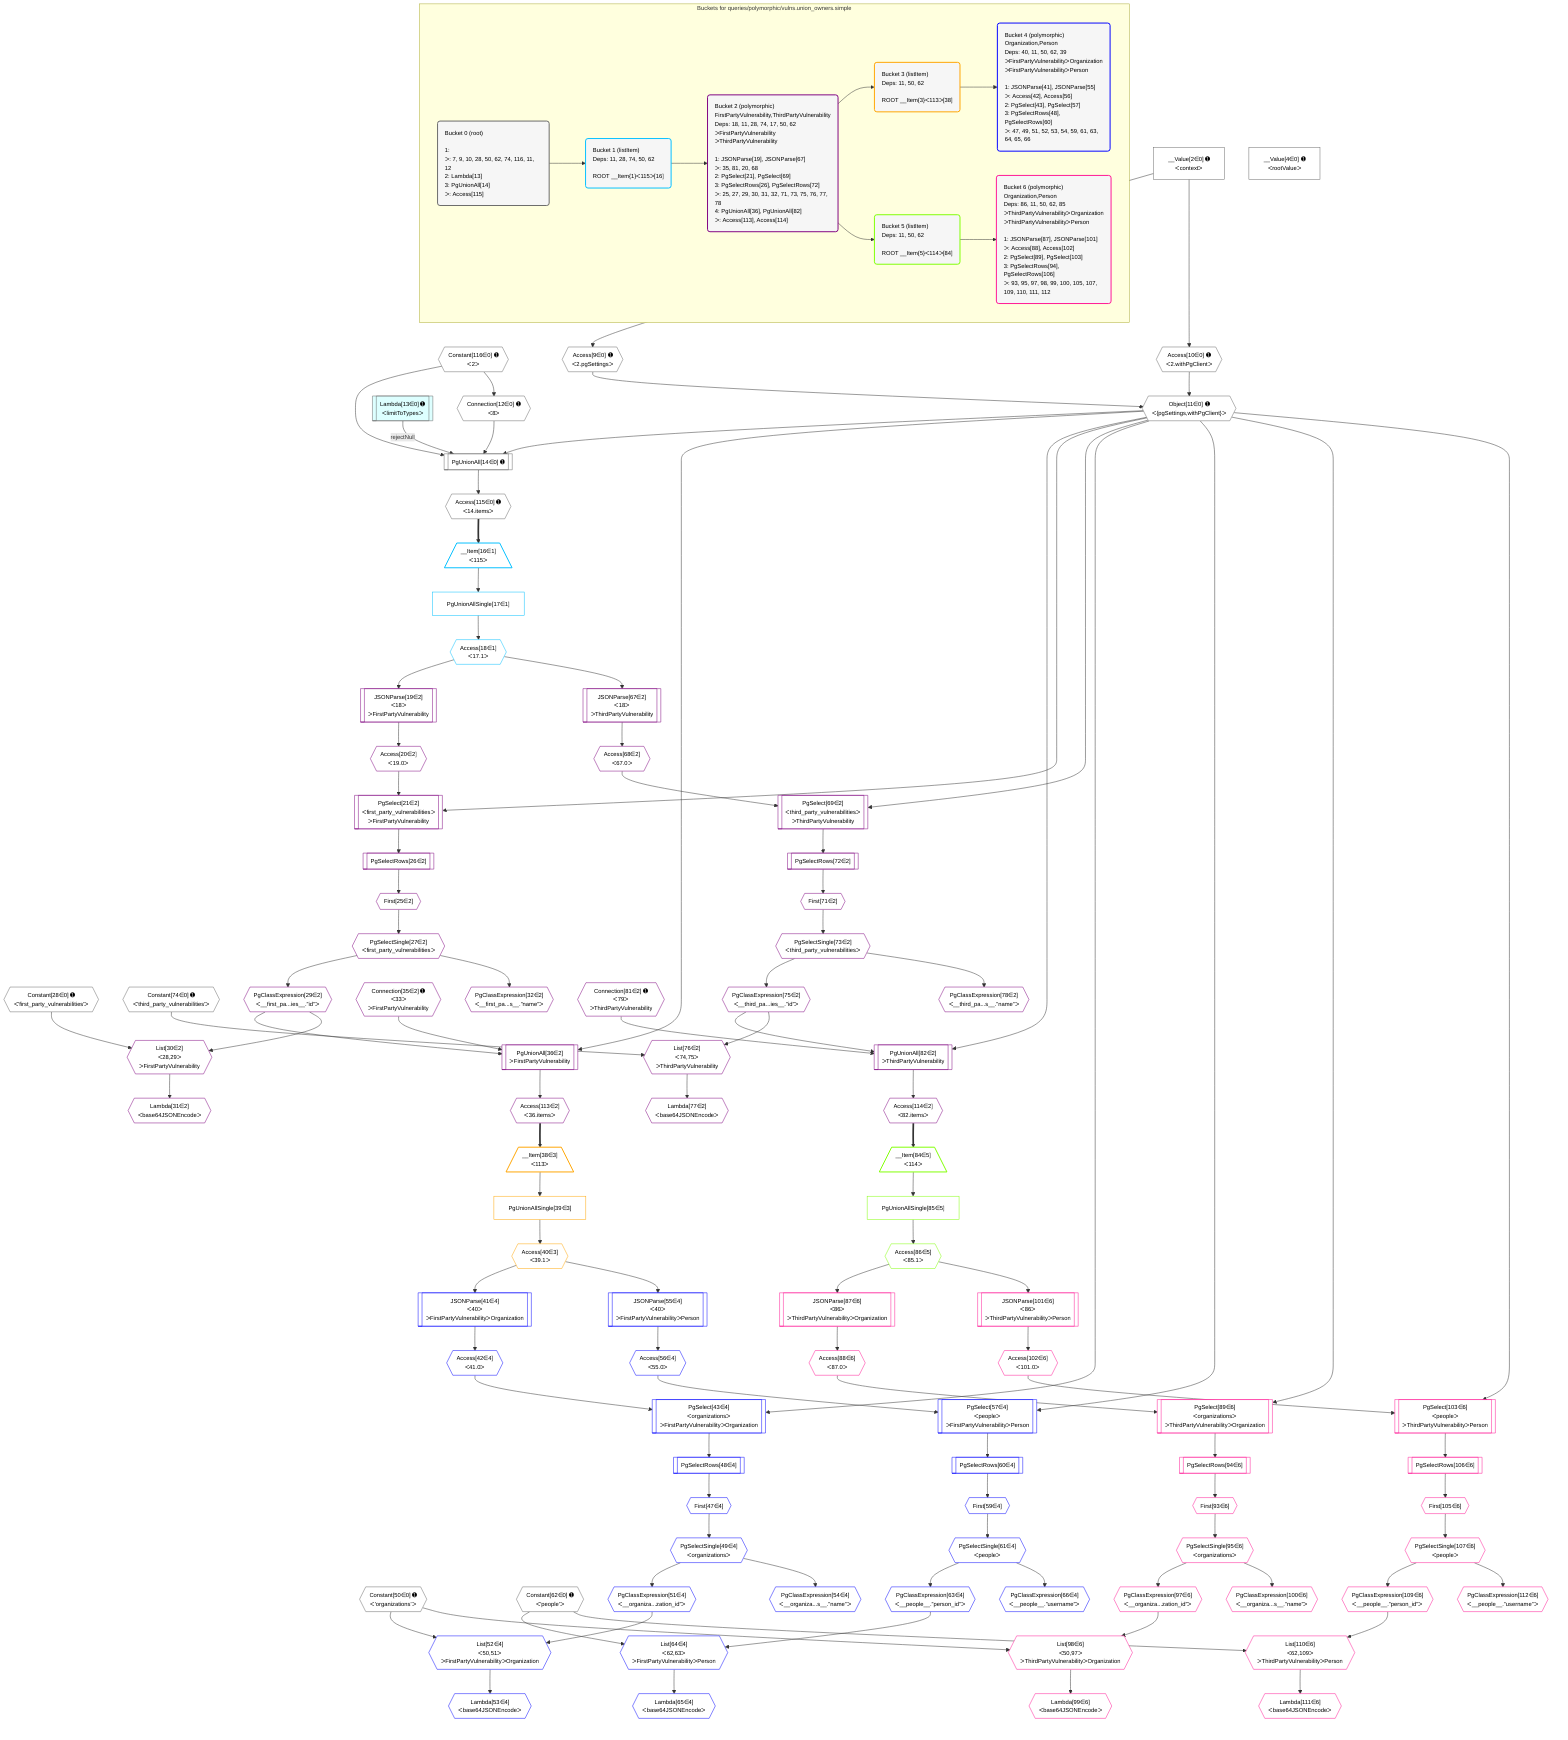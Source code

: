 %%{init: {'themeVariables': { 'fontSize': '12px'}}}%%
graph TD
    classDef path fill:#eee,stroke:#000,color:#000
    classDef plan fill:#fff,stroke-width:1px,color:#000
    classDef itemplan fill:#fff,stroke-width:2px,color:#000
    classDef unbatchedplan fill:#dff,stroke-width:1px,color:#000
    classDef sideeffectplan fill:#fcc,stroke-width:2px,color:#000
    classDef bucket fill:#f6f6f6,color:#000,stroke-width:2px,text-align:left


    %% plan dependencies
    PgUnionAll14[["PgUnionAll[14∈0] ➊"]]:::plan
    Object11{{"Object[11∈0] ➊<br />ᐸ{pgSettings,withPgClient}ᐳ"}}:::plan
    Lambda13[["Lambda[13∈0] ➊<br />ᐸlimitToTypesᐳ"]]:::unbatchedplan
    Connection12{{"Connection[12∈0] ➊<br />ᐸ8ᐳ"}}:::plan
    Constant116{{"Constant[116∈0] ➊<br />ᐸ2ᐳ"}}:::plan
    Lambda13 -->|rejectNull| PgUnionAll14
    Object11 & Connection12 & Constant116 --> PgUnionAll14
    Constant116 --> Connection12
    Access9{{"Access[9∈0] ➊<br />ᐸ2.pgSettingsᐳ"}}:::plan
    Access10{{"Access[10∈0] ➊<br />ᐸ2.withPgClientᐳ"}}:::plan
    Access9 & Access10 --> Object11
    __Value2["__Value[2∈0] ➊<br />ᐸcontextᐳ"]:::plan
    __Value2 --> Access9
    __Value2 --> Access10
    Access115{{"Access[115∈0] ➊<br />ᐸ14.itemsᐳ"}}:::plan
    PgUnionAll14 --> Access115
    __Value4["__Value[4∈0] ➊<br />ᐸrootValueᐳ"]:::plan
    Constant28{{"Constant[28∈0] ➊<br />ᐸ'first_party_vulnerabilities'ᐳ"}}:::plan
    Constant50{{"Constant[50∈0] ➊<br />ᐸ'organizations'ᐳ"}}:::plan
    Constant62{{"Constant[62∈0] ➊<br />ᐸ'people'ᐳ"}}:::plan
    Constant74{{"Constant[74∈0] ➊<br />ᐸ'third_party_vulnerabilities'ᐳ"}}:::plan
    __Item16[/"__Item[16∈1]<br />ᐸ115ᐳ"\]:::itemplan
    Access115 ==> __Item16
    PgUnionAllSingle17["PgUnionAllSingle[17∈1]"]:::plan
    __Item16 --> PgUnionAllSingle17
    Access18{{"Access[18∈1]<br />ᐸ17.1ᐳ"}}:::plan
    PgUnionAllSingle17 --> Access18
    PgUnionAll36[["PgUnionAll[36∈2]<br />ᐳFirstPartyVulnerability"]]:::plan
    PgClassExpression29{{"PgClassExpression[29∈2]<br />ᐸ__first_pa...ies__.”id”ᐳ"}}:::plan
    Connection35{{"Connection[35∈2] ➊<br />ᐸ33ᐳ<br />ᐳFirstPartyVulnerability"}}:::plan
    Object11 & PgClassExpression29 & Connection35 --> PgUnionAll36
    PgUnionAll82[["PgUnionAll[82∈2]<br />ᐳThirdPartyVulnerability"]]:::plan
    PgClassExpression75{{"PgClassExpression[75∈2]<br />ᐸ__third_pa...ies__.”id”ᐳ"}}:::plan
    Connection81{{"Connection[81∈2] ➊<br />ᐸ79ᐳ<br />ᐳThirdPartyVulnerability"}}:::plan
    Object11 & PgClassExpression75 & Connection81 --> PgUnionAll82
    PgSelect21[["PgSelect[21∈2]<br />ᐸfirst_party_vulnerabilitiesᐳ<br />ᐳFirstPartyVulnerability"]]:::plan
    Access20{{"Access[20∈2]<br />ᐸ19.0ᐳ"}}:::plan
    Object11 & Access20 --> PgSelect21
    List30{{"List[30∈2]<br />ᐸ28,29ᐳ<br />ᐳFirstPartyVulnerability"}}:::plan
    Constant28 & PgClassExpression29 --> List30
    PgSelect69[["PgSelect[69∈2]<br />ᐸthird_party_vulnerabilitiesᐳ<br />ᐳThirdPartyVulnerability"]]:::plan
    Access68{{"Access[68∈2]<br />ᐸ67.0ᐳ"}}:::plan
    Object11 & Access68 --> PgSelect69
    List76{{"List[76∈2]<br />ᐸ74,75ᐳ<br />ᐳThirdPartyVulnerability"}}:::plan
    Constant74 & PgClassExpression75 --> List76
    JSONParse19[["JSONParse[19∈2]<br />ᐸ18ᐳ<br />ᐳFirstPartyVulnerability"]]:::plan
    Access18 --> JSONParse19
    JSONParse19 --> Access20
    First25{{"First[25∈2]"}}:::plan
    PgSelectRows26[["PgSelectRows[26∈2]"]]:::plan
    PgSelectRows26 --> First25
    PgSelect21 --> PgSelectRows26
    PgSelectSingle27{{"PgSelectSingle[27∈2]<br />ᐸfirst_party_vulnerabilitiesᐳ"}}:::plan
    First25 --> PgSelectSingle27
    PgSelectSingle27 --> PgClassExpression29
    Lambda31{{"Lambda[31∈2]<br />ᐸbase64JSONEncodeᐳ"}}:::plan
    List30 --> Lambda31
    PgClassExpression32{{"PgClassExpression[32∈2]<br />ᐸ__first_pa...s__.”name”ᐳ"}}:::plan
    PgSelectSingle27 --> PgClassExpression32
    JSONParse67[["JSONParse[67∈2]<br />ᐸ18ᐳ<br />ᐳThirdPartyVulnerability"]]:::plan
    Access18 --> JSONParse67
    JSONParse67 --> Access68
    First71{{"First[71∈2]"}}:::plan
    PgSelectRows72[["PgSelectRows[72∈2]"]]:::plan
    PgSelectRows72 --> First71
    PgSelect69 --> PgSelectRows72
    PgSelectSingle73{{"PgSelectSingle[73∈2]<br />ᐸthird_party_vulnerabilitiesᐳ"}}:::plan
    First71 --> PgSelectSingle73
    PgSelectSingle73 --> PgClassExpression75
    Lambda77{{"Lambda[77∈2]<br />ᐸbase64JSONEncodeᐳ"}}:::plan
    List76 --> Lambda77
    PgClassExpression78{{"PgClassExpression[78∈2]<br />ᐸ__third_pa...s__.”name”ᐳ"}}:::plan
    PgSelectSingle73 --> PgClassExpression78
    Access113{{"Access[113∈2]<br />ᐸ36.itemsᐳ"}}:::plan
    PgUnionAll36 --> Access113
    Access114{{"Access[114∈2]<br />ᐸ82.itemsᐳ"}}:::plan
    PgUnionAll82 --> Access114
    __Item38[/"__Item[38∈3]<br />ᐸ113ᐳ"\]:::itemplan
    Access113 ==> __Item38
    PgUnionAllSingle39["PgUnionAllSingle[39∈3]"]:::plan
    __Item38 --> PgUnionAllSingle39
    Access40{{"Access[40∈3]<br />ᐸ39.1ᐳ"}}:::plan
    PgUnionAllSingle39 --> Access40
    PgSelect43[["PgSelect[43∈4]<br />ᐸorganizationsᐳ<br />ᐳFirstPartyVulnerabilityᐳOrganization"]]:::plan
    Access42{{"Access[42∈4]<br />ᐸ41.0ᐳ"}}:::plan
    Object11 & Access42 --> PgSelect43
    List52{{"List[52∈4]<br />ᐸ50,51ᐳ<br />ᐳFirstPartyVulnerabilityᐳOrganization"}}:::plan
    PgClassExpression51{{"PgClassExpression[51∈4]<br />ᐸ__organiza...zation_id”ᐳ"}}:::plan
    Constant50 & PgClassExpression51 --> List52
    PgSelect57[["PgSelect[57∈4]<br />ᐸpeopleᐳ<br />ᐳFirstPartyVulnerabilityᐳPerson"]]:::plan
    Access56{{"Access[56∈4]<br />ᐸ55.0ᐳ"}}:::plan
    Object11 & Access56 --> PgSelect57
    List64{{"List[64∈4]<br />ᐸ62,63ᐳ<br />ᐳFirstPartyVulnerabilityᐳPerson"}}:::plan
    PgClassExpression63{{"PgClassExpression[63∈4]<br />ᐸ__people__.”person_id”ᐳ"}}:::plan
    Constant62 & PgClassExpression63 --> List64
    JSONParse41[["JSONParse[41∈4]<br />ᐸ40ᐳ<br />ᐳFirstPartyVulnerabilityᐳOrganization"]]:::plan
    Access40 --> JSONParse41
    JSONParse41 --> Access42
    First47{{"First[47∈4]"}}:::plan
    PgSelectRows48[["PgSelectRows[48∈4]"]]:::plan
    PgSelectRows48 --> First47
    PgSelect43 --> PgSelectRows48
    PgSelectSingle49{{"PgSelectSingle[49∈4]<br />ᐸorganizationsᐳ"}}:::plan
    First47 --> PgSelectSingle49
    PgSelectSingle49 --> PgClassExpression51
    Lambda53{{"Lambda[53∈4]<br />ᐸbase64JSONEncodeᐳ"}}:::plan
    List52 --> Lambda53
    PgClassExpression54{{"PgClassExpression[54∈4]<br />ᐸ__organiza...s__.”name”ᐳ"}}:::plan
    PgSelectSingle49 --> PgClassExpression54
    JSONParse55[["JSONParse[55∈4]<br />ᐸ40ᐳ<br />ᐳFirstPartyVulnerabilityᐳPerson"]]:::plan
    Access40 --> JSONParse55
    JSONParse55 --> Access56
    First59{{"First[59∈4]"}}:::plan
    PgSelectRows60[["PgSelectRows[60∈4]"]]:::plan
    PgSelectRows60 --> First59
    PgSelect57 --> PgSelectRows60
    PgSelectSingle61{{"PgSelectSingle[61∈4]<br />ᐸpeopleᐳ"}}:::plan
    First59 --> PgSelectSingle61
    PgSelectSingle61 --> PgClassExpression63
    Lambda65{{"Lambda[65∈4]<br />ᐸbase64JSONEncodeᐳ"}}:::plan
    List64 --> Lambda65
    PgClassExpression66{{"PgClassExpression[66∈4]<br />ᐸ__people__.”username”ᐳ"}}:::plan
    PgSelectSingle61 --> PgClassExpression66
    __Item84[/"__Item[84∈5]<br />ᐸ114ᐳ"\]:::itemplan
    Access114 ==> __Item84
    PgUnionAllSingle85["PgUnionAllSingle[85∈5]"]:::plan
    __Item84 --> PgUnionAllSingle85
    Access86{{"Access[86∈5]<br />ᐸ85.1ᐳ"}}:::plan
    PgUnionAllSingle85 --> Access86
    PgSelect89[["PgSelect[89∈6]<br />ᐸorganizationsᐳ<br />ᐳThirdPartyVulnerabilityᐳOrganization"]]:::plan
    Access88{{"Access[88∈6]<br />ᐸ87.0ᐳ"}}:::plan
    Object11 & Access88 --> PgSelect89
    List98{{"List[98∈6]<br />ᐸ50,97ᐳ<br />ᐳThirdPartyVulnerabilityᐳOrganization"}}:::plan
    PgClassExpression97{{"PgClassExpression[97∈6]<br />ᐸ__organiza...zation_id”ᐳ"}}:::plan
    Constant50 & PgClassExpression97 --> List98
    PgSelect103[["PgSelect[103∈6]<br />ᐸpeopleᐳ<br />ᐳThirdPartyVulnerabilityᐳPerson"]]:::plan
    Access102{{"Access[102∈6]<br />ᐸ101.0ᐳ"}}:::plan
    Object11 & Access102 --> PgSelect103
    List110{{"List[110∈6]<br />ᐸ62,109ᐳ<br />ᐳThirdPartyVulnerabilityᐳPerson"}}:::plan
    PgClassExpression109{{"PgClassExpression[109∈6]<br />ᐸ__people__.”person_id”ᐳ"}}:::plan
    Constant62 & PgClassExpression109 --> List110
    JSONParse87[["JSONParse[87∈6]<br />ᐸ86ᐳ<br />ᐳThirdPartyVulnerabilityᐳOrganization"]]:::plan
    Access86 --> JSONParse87
    JSONParse87 --> Access88
    First93{{"First[93∈6]"}}:::plan
    PgSelectRows94[["PgSelectRows[94∈6]"]]:::plan
    PgSelectRows94 --> First93
    PgSelect89 --> PgSelectRows94
    PgSelectSingle95{{"PgSelectSingle[95∈6]<br />ᐸorganizationsᐳ"}}:::plan
    First93 --> PgSelectSingle95
    PgSelectSingle95 --> PgClassExpression97
    Lambda99{{"Lambda[99∈6]<br />ᐸbase64JSONEncodeᐳ"}}:::plan
    List98 --> Lambda99
    PgClassExpression100{{"PgClassExpression[100∈6]<br />ᐸ__organiza...s__.”name”ᐳ"}}:::plan
    PgSelectSingle95 --> PgClassExpression100
    JSONParse101[["JSONParse[101∈6]<br />ᐸ86ᐳ<br />ᐳThirdPartyVulnerabilityᐳPerson"]]:::plan
    Access86 --> JSONParse101
    JSONParse101 --> Access102
    First105{{"First[105∈6]"}}:::plan
    PgSelectRows106[["PgSelectRows[106∈6]"]]:::plan
    PgSelectRows106 --> First105
    PgSelect103 --> PgSelectRows106
    PgSelectSingle107{{"PgSelectSingle[107∈6]<br />ᐸpeopleᐳ"}}:::plan
    First105 --> PgSelectSingle107
    PgSelectSingle107 --> PgClassExpression109
    Lambda111{{"Lambda[111∈6]<br />ᐸbase64JSONEncodeᐳ"}}:::plan
    List110 --> Lambda111
    PgClassExpression112{{"PgClassExpression[112∈6]<br />ᐸ__people__.”username”ᐳ"}}:::plan
    PgSelectSingle107 --> PgClassExpression112

    %% define steps

    subgraph "Buckets for queries/polymorphic/vulns.union_owners.simple"
    Bucket0("Bucket 0 (root)<br /><br />1: <br />ᐳ: 7, 9, 10, 28, 50, 62, 74, 116, 11, 12<br />2: Lambda[13]<br />3: PgUnionAll[14]<br />ᐳ: Access[115]"):::bucket
    classDef bucket0 stroke:#696969
    class Bucket0,__Value2,__Value4,Access9,Access10,Object11,Connection12,Lambda13,PgUnionAll14,Constant28,Constant50,Constant62,Constant74,Access115,Constant116 bucket0
    Bucket1("Bucket 1 (listItem)<br />Deps: 11, 28, 74, 50, 62<br /><br />ROOT __Item{1}ᐸ115ᐳ[16]"):::bucket
    classDef bucket1 stroke:#00bfff
    class Bucket1,__Item16,PgUnionAllSingle17,Access18 bucket1
    Bucket2("Bucket 2 (polymorphic)<br />FirstPartyVulnerability,ThirdPartyVulnerability<br />Deps: 18, 11, 28, 74, 17, 50, 62<br />ᐳFirstPartyVulnerability<br />ᐳThirdPartyVulnerability<br /><br />1: JSONParse[19], JSONParse[67]<br />ᐳ: 35, 81, 20, 68<br />2: PgSelect[21], PgSelect[69]<br />3: PgSelectRows[26], PgSelectRows[72]<br />ᐳ: 25, 27, 29, 30, 31, 32, 71, 73, 75, 76, 77, 78<br />4: PgUnionAll[36], PgUnionAll[82]<br />ᐳ: Access[113], Access[114]"):::bucket
    classDef bucket2 stroke:#7f007f
    class Bucket2,JSONParse19,Access20,PgSelect21,First25,PgSelectRows26,PgSelectSingle27,PgClassExpression29,List30,Lambda31,PgClassExpression32,Connection35,PgUnionAll36,JSONParse67,Access68,PgSelect69,First71,PgSelectRows72,PgSelectSingle73,PgClassExpression75,List76,Lambda77,PgClassExpression78,Connection81,PgUnionAll82,Access113,Access114 bucket2
    Bucket3("Bucket 3 (listItem)<br />Deps: 11, 50, 62<br /><br />ROOT __Item{3}ᐸ113ᐳ[38]"):::bucket
    classDef bucket3 stroke:#ffa500
    class Bucket3,__Item38,PgUnionAllSingle39,Access40 bucket3
    Bucket4("Bucket 4 (polymorphic)<br />Organization,Person<br />Deps: 40, 11, 50, 62, 39<br />ᐳFirstPartyVulnerabilityᐳOrganization<br />ᐳFirstPartyVulnerabilityᐳPerson<br /><br />1: JSONParse[41], JSONParse[55]<br />ᐳ: Access[42], Access[56]<br />2: PgSelect[43], PgSelect[57]<br />3: PgSelectRows[48], PgSelectRows[60]<br />ᐳ: 47, 49, 51, 52, 53, 54, 59, 61, 63, 64, 65, 66"):::bucket
    classDef bucket4 stroke:#0000ff
    class Bucket4,JSONParse41,Access42,PgSelect43,First47,PgSelectRows48,PgSelectSingle49,PgClassExpression51,List52,Lambda53,PgClassExpression54,JSONParse55,Access56,PgSelect57,First59,PgSelectRows60,PgSelectSingle61,PgClassExpression63,List64,Lambda65,PgClassExpression66 bucket4
    Bucket5("Bucket 5 (listItem)<br />Deps: 11, 50, 62<br /><br />ROOT __Item{5}ᐸ114ᐳ[84]"):::bucket
    classDef bucket5 stroke:#7fff00
    class Bucket5,__Item84,PgUnionAllSingle85,Access86 bucket5
    Bucket6("Bucket 6 (polymorphic)<br />Organization,Person<br />Deps: 86, 11, 50, 62, 85<br />ᐳThirdPartyVulnerabilityᐳOrganization<br />ᐳThirdPartyVulnerabilityᐳPerson<br /><br />1: JSONParse[87], JSONParse[101]<br />ᐳ: Access[88], Access[102]<br />2: PgSelect[89], PgSelect[103]<br />3: PgSelectRows[94], PgSelectRows[106]<br />ᐳ: 93, 95, 97, 98, 99, 100, 105, 107, 109, 110, 111, 112"):::bucket
    classDef bucket6 stroke:#ff1493
    class Bucket6,JSONParse87,Access88,PgSelect89,First93,PgSelectRows94,PgSelectSingle95,PgClassExpression97,List98,Lambda99,PgClassExpression100,JSONParse101,Access102,PgSelect103,First105,PgSelectRows106,PgSelectSingle107,PgClassExpression109,List110,Lambda111,PgClassExpression112 bucket6
    Bucket0 --> Bucket1
    Bucket1 --> Bucket2
    Bucket2 --> Bucket3 & Bucket5
    Bucket3 --> Bucket4
    Bucket5 --> Bucket6
    end